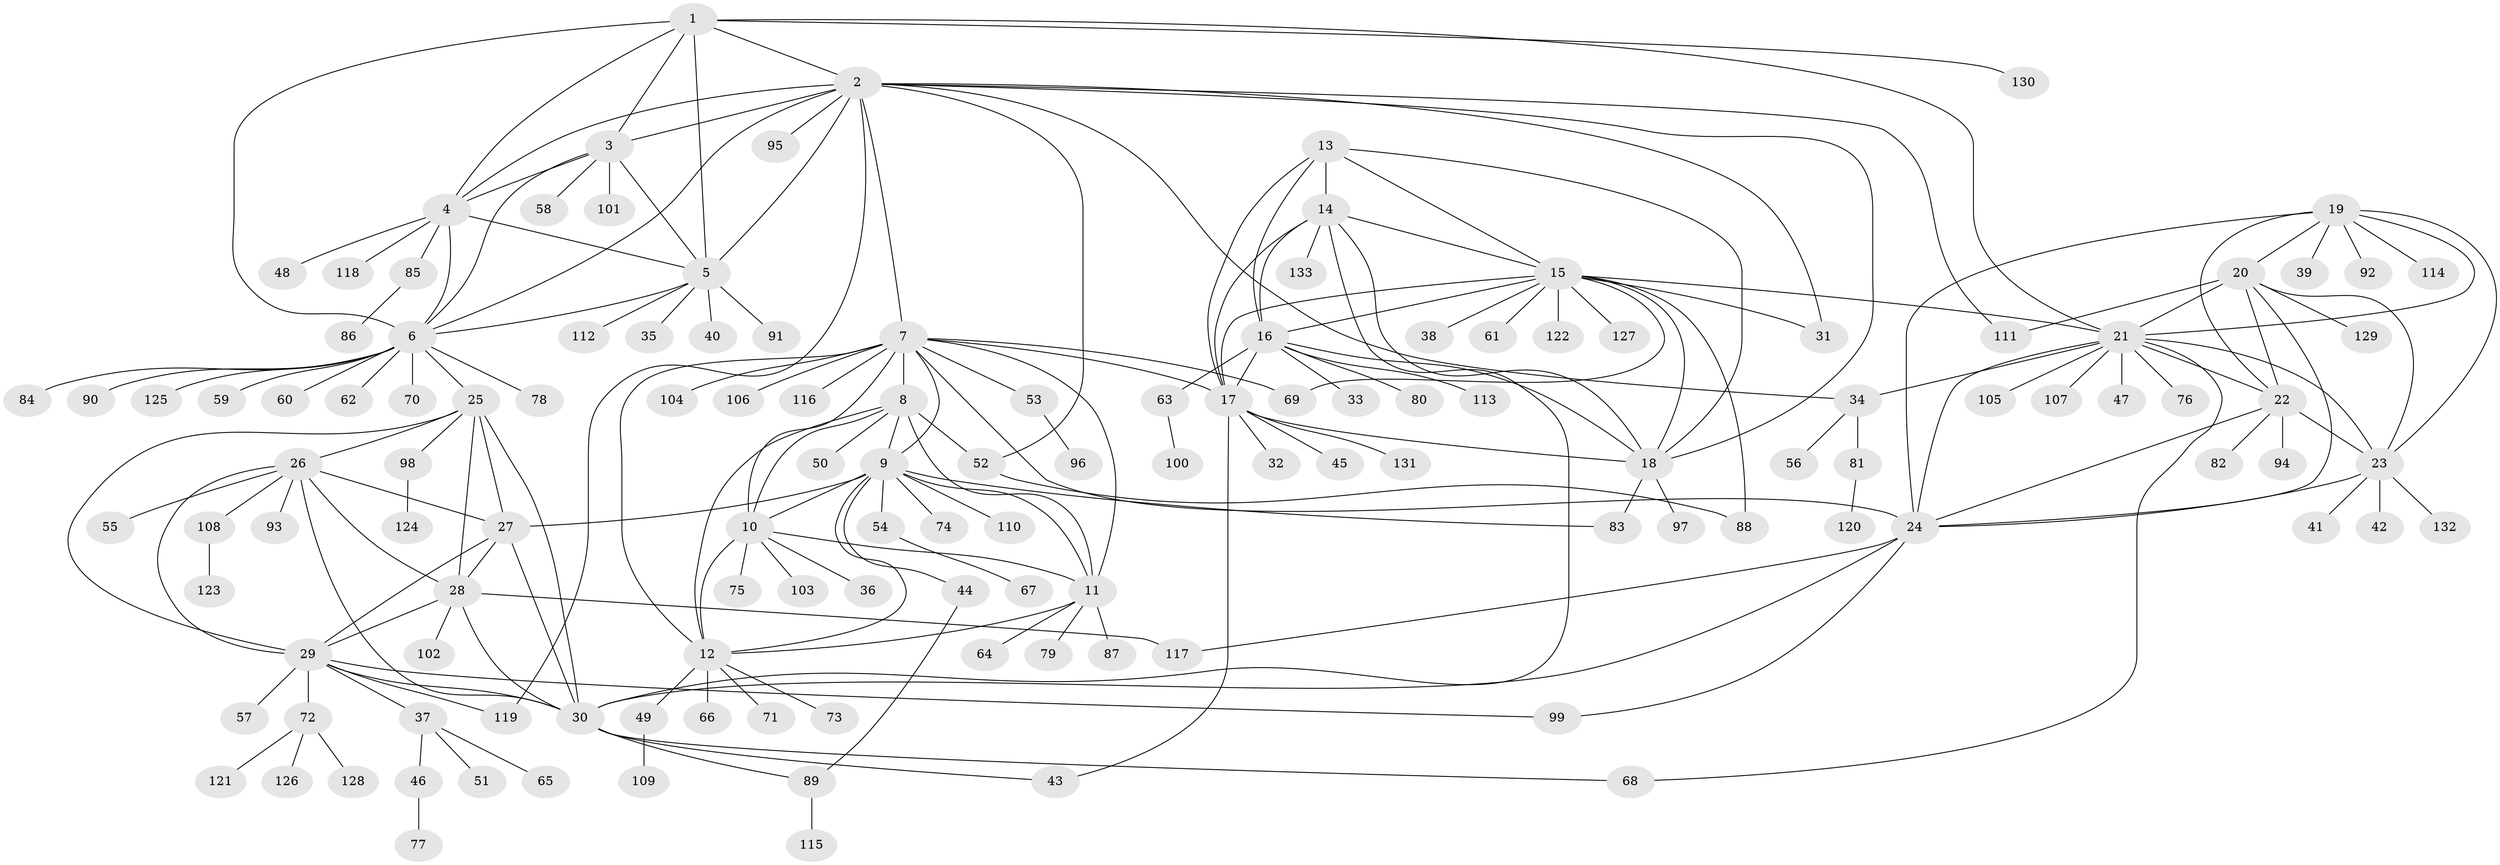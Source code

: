 // Generated by graph-tools (version 1.1) at 2025/26/03/09/25 03:26:45]
// undirected, 133 vertices, 201 edges
graph export_dot {
graph [start="1"]
  node [color=gray90,style=filled];
  1;
  2;
  3;
  4;
  5;
  6;
  7;
  8;
  9;
  10;
  11;
  12;
  13;
  14;
  15;
  16;
  17;
  18;
  19;
  20;
  21;
  22;
  23;
  24;
  25;
  26;
  27;
  28;
  29;
  30;
  31;
  32;
  33;
  34;
  35;
  36;
  37;
  38;
  39;
  40;
  41;
  42;
  43;
  44;
  45;
  46;
  47;
  48;
  49;
  50;
  51;
  52;
  53;
  54;
  55;
  56;
  57;
  58;
  59;
  60;
  61;
  62;
  63;
  64;
  65;
  66;
  67;
  68;
  69;
  70;
  71;
  72;
  73;
  74;
  75;
  76;
  77;
  78;
  79;
  80;
  81;
  82;
  83;
  84;
  85;
  86;
  87;
  88;
  89;
  90;
  91;
  92;
  93;
  94;
  95;
  96;
  97;
  98;
  99;
  100;
  101;
  102;
  103;
  104;
  105;
  106;
  107;
  108;
  109;
  110;
  111;
  112;
  113;
  114;
  115;
  116;
  117;
  118;
  119;
  120;
  121;
  122;
  123;
  124;
  125;
  126;
  127;
  128;
  129;
  130;
  131;
  132;
  133;
  1 -- 2;
  1 -- 3;
  1 -- 4;
  1 -- 5;
  1 -- 6;
  1 -- 21;
  1 -- 130;
  2 -- 3;
  2 -- 4;
  2 -- 5;
  2 -- 6;
  2 -- 7;
  2 -- 18;
  2 -- 31;
  2 -- 34;
  2 -- 52;
  2 -- 95;
  2 -- 111;
  2 -- 119;
  3 -- 4;
  3 -- 5;
  3 -- 6;
  3 -- 58;
  3 -- 101;
  4 -- 5;
  4 -- 6;
  4 -- 48;
  4 -- 85;
  4 -- 118;
  5 -- 6;
  5 -- 35;
  5 -- 40;
  5 -- 91;
  5 -- 112;
  6 -- 25;
  6 -- 59;
  6 -- 60;
  6 -- 62;
  6 -- 70;
  6 -- 78;
  6 -- 84;
  6 -- 90;
  6 -- 125;
  7 -- 8;
  7 -- 9;
  7 -- 10;
  7 -- 11;
  7 -- 12;
  7 -- 17;
  7 -- 24;
  7 -- 53;
  7 -- 69;
  7 -- 104;
  7 -- 106;
  7 -- 116;
  8 -- 9;
  8 -- 10;
  8 -- 11;
  8 -- 12;
  8 -- 50;
  8 -- 52;
  9 -- 10;
  9 -- 11;
  9 -- 12;
  9 -- 27;
  9 -- 44;
  9 -- 54;
  9 -- 74;
  9 -- 83;
  9 -- 110;
  10 -- 11;
  10 -- 12;
  10 -- 36;
  10 -- 75;
  10 -- 103;
  11 -- 12;
  11 -- 64;
  11 -- 79;
  11 -- 87;
  12 -- 49;
  12 -- 66;
  12 -- 71;
  12 -- 73;
  13 -- 14;
  13 -- 15;
  13 -- 16;
  13 -- 17;
  13 -- 18;
  14 -- 15;
  14 -- 16;
  14 -- 17;
  14 -- 18;
  14 -- 30;
  14 -- 133;
  15 -- 16;
  15 -- 17;
  15 -- 18;
  15 -- 21;
  15 -- 31;
  15 -- 38;
  15 -- 61;
  15 -- 69;
  15 -- 88;
  15 -- 122;
  15 -- 127;
  16 -- 17;
  16 -- 18;
  16 -- 33;
  16 -- 63;
  16 -- 80;
  16 -- 113;
  17 -- 18;
  17 -- 32;
  17 -- 43;
  17 -- 45;
  17 -- 131;
  18 -- 83;
  18 -- 97;
  19 -- 20;
  19 -- 21;
  19 -- 22;
  19 -- 23;
  19 -- 24;
  19 -- 39;
  19 -- 92;
  19 -- 114;
  20 -- 21;
  20 -- 22;
  20 -- 23;
  20 -- 24;
  20 -- 111;
  20 -- 129;
  21 -- 22;
  21 -- 23;
  21 -- 24;
  21 -- 34;
  21 -- 47;
  21 -- 68;
  21 -- 76;
  21 -- 105;
  21 -- 107;
  22 -- 23;
  22 -- 24;
  22 -- 82;
  22 -- 94;
  23 -- 24;
  23 -- 41;
  23 -- 42;
  23 -- 132;
  24 -- 30;
  24 -- 99;
  24 -- 117;
  25 -- 26;
  25 -- 27;
  25 -- 28;
  25 -- 29;
  25 -- 30;
  25 -- 98;
  26 -- 27;
  26 -- 28;
  26 -- 29;
  26 -- 30;
  26 -- 55;
  26 -- 93;
  26 -- 108;
  27 -- 28;
  27 -- 29;
  27 -- 30;
  28 -- 29;
  28 -- 30;
  28 -- 102;
  28 -- 117;
  29 -- 30;
  29 -- 37;
  29 -- 57;
  29 -- 72;
  29 -- 99;
  29 -- 119;
  30 -- 43;
  30 -- 68;
  30 -- 89;
  34 -- 56;
  34 -- 81;
  37 -- 46;
  37 -- 51;
  37 -- 65;
  44 -- 89;
  46 -- 77;
  49 -- 109;
  52 -- 88;
  53 -- 96;
  54 -- 67;
  63 -- 100;
  72 -- 121;
  72 -- 126;
  72 -- 128;
  81 -- 120;
  85 -- 86;
  89 -- 115;
  98 -- 124;
  108 -- 123;
}
